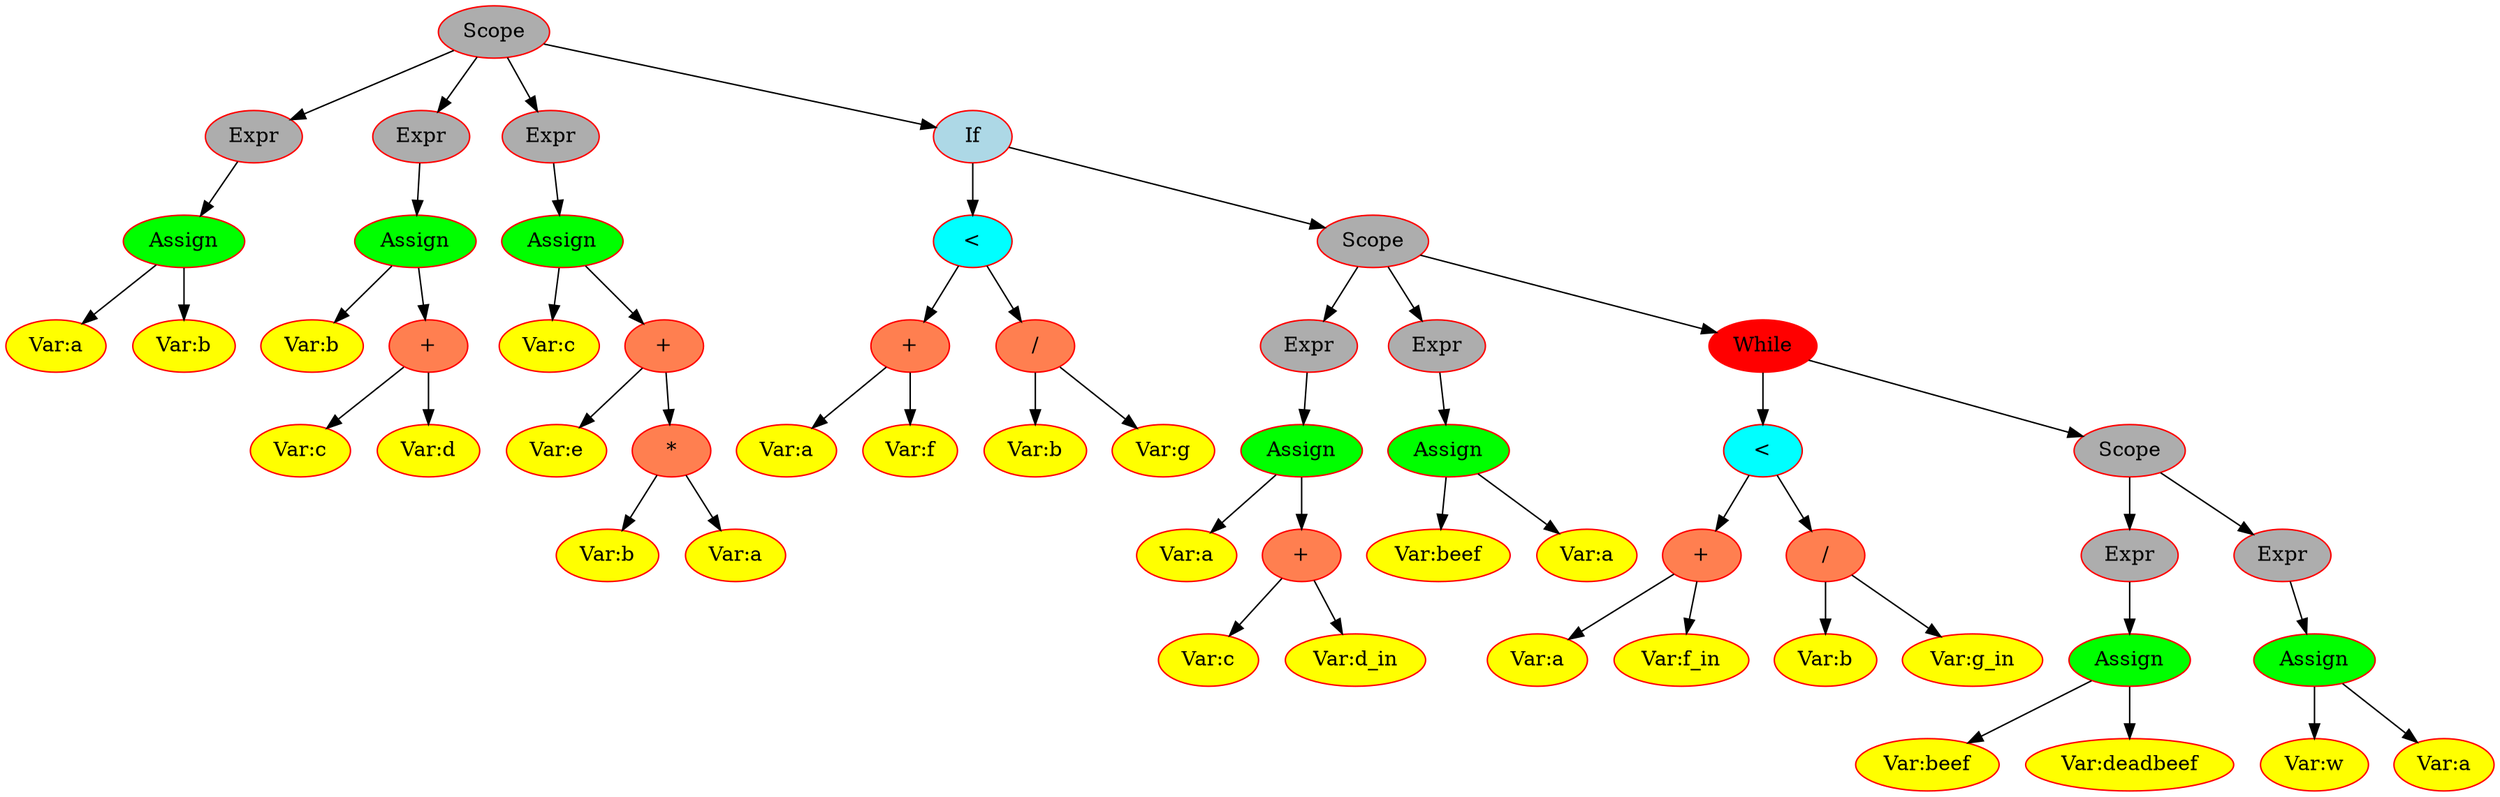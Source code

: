 digraph Dump{node[color=red,fontsize=14, style=filled]
"0x55c06808eef0" [label = "Scope" fillcolor=grey68]
"0x55c06808eef0" -> "0x55c068090230"
"0x55c068090230" [label = "Expr" fillcolor=grey68]
"0x55c068090230" -> "0x55c0680901b0"
"0x55c0680901b0" [label = "Assign" fillcolor=green]
"0x55c0680901b0" -> "0x55c0680921c0"
"0x55c0680921c0" [label = "Var:a" fillcolor=yellow]
"0x55c0680901b0" -> "0x55c068092c70"
"0x55c068092c70" [label = "Var:b" fillcolor=yellow]
"0x55c06808eef0" -> "0x55c06809a160"
"0x55c06809a160" [label = "Expr" fillcolor=grey68]
"0x55c06809a160" -> "0x55c06808ee70"
"0x55c06808ee70" [label = "Assign" fillcolor=green]
"0x55c06808ee70" -> "0x55c06808eea0"
"0x55c06808eea0" [label = "Var:b" fillcolor=yellow]
"0x55c06808ee70" -> "0x55c0680b51b0"
"0x55c0680b51b0" [label = "+" fillcolor=coral]
"0x55c0680b51b0" -> "0x55c0680962e0"
"0x55c0680962e0" [label = "Var:c" fillcolor=yellow]
"0x55c0680b51b0" -> "0x55c06808d450"
"0x55c06808d450" [label = "Var:d" fillcolor=yellow]
"0x55c06808eef0" -> "0x55c0680906e0"
"0x55c0680906e0" [label = "Expr" fillcolor=grey68]
"0x55c0680906e0" -> "0x55c068092140"
"0x55c068092140" [label = "Assign" fillcolor=green]
"0x55c068092140" -> "0x55c06808e100"
"0x55c06808e100" [label = "Var:c" fillcolor=yellow]
"0x55c068092140" -> "0x55c068091190"
"0x55c068091190" [label = "+" fillcolor=coral]
"0x55c068091190" -> "0x55c06808b570"
"0x55c06808b570" [label = "Var:e" fillcolor=yellow]
"0x55c068091190" -> "0x55c0680b5270"
"0x55c0680b5270" [label = "*" fillcolor=coral]
"0x55c0680b5270" -> "0x55c0680b5020"
"0x55c0680b5020" [label = "Var:b" fillcolor=yellow]
"0x55c0680b5270" -> "0x55c068096900"
"0x55c068096900" [label = "Var:a" fillcolor=yellow]
"0x55c06808eef0" -> "0x55c0680a2300"
"0x55c0680a2300" [label = "If" fillcolor=lightblue]
"0x55c0680a2300" -> "0x55c0680b65d0"
"0x55c0680b65d0" [label = "<" fillcolor=cyan]
"0x55c0680b65d0" -> "0x55c068091150"
"0x55c068091150" [label = "+" fillcolor=coral]
"0x55c068091150" -> "0x55c0680976e0"
"0x55c0680976e0" [label = "Var:a" fillcolor=yellow]
"0x55c068091150" -> "0x55c0680b5570"
"0x55c0680b5570" [label = "Var:f" fillcolor=yellow]
"0x55c0680b65d0" -> "0x55c06808cbb0"
"0x55c06808cbb0" [label = "/" fillcolor=coral]
"0x55c06808cbb0" -> "0x55c068090750"
"0x55c068090750" [label = "Var:b" fillcolor=yellow]
"0x55c06808cbb0" -> "0x55c0680b6580"
"0x55c0680b6580" [label = "Var:g" fillcolor=yellow]
"0x55c0680a2300" -> "0x55c0680b57d0"
"0x55c0680b57d0" [label = "Scope" fillcolor=grey68]
"0x55c0680b57d0" -> "0x55c0680b57a0"
"0x55c0680b57a0" [label = "Expr" fillcolor=grey68]
"0x55c0680b57a0" -> "0x55c0680b5770"
"0x55c0680b5770" [label = "Assign" fillcolor=green]
"0x55c0680b5770" -> "0x55c0680b6640"
"0x55c0680b6640" [label = "Var:a" fillcolor=yellow]
"0x55c0680b5770" -> "0x55c0680b5730"
"0x55c0680b5730" [label = "+" fillcolor=coral]
"0x55c0680b5730" -> "0x55c0680b5630"
"0x55c0680b5630" [label = "Var:c" fillcolor=yellow]
"0x55c0680b5730" -> "0x55c0680b56e0"
"0x55c0680b56e0" [label = "Var:d_in" fillcolor=yellow]
"0x55c0680b57d0" -> "0x55c0680b6b20"
"0x55c0680b6b20" [label = "Expr" fillcolor=grey68]
"0x55c0680b6b20" -> "0x55c0680b6af0"
"0x55c0680b6af0" [label = "Assign" fillcolor=green]
"0x55c0680b6af0" -> "0x55c0680b6a20"
"0x55c0680b6a20" [label = "Var:beef" fillcolor=yellow]
"0x55c0680b6af0" -> "0x55c0680b6aa0"
"0x55c0680b6aa0" [label = "Var:a" fillcolor=yellow]
"0x55c0680b57d0" -> "0x55c0680a22a0"
"0x55c0680a22a0" [label = "While" fillcolor=red]
"0x55c0680a22a0" -> "0x55c0680b6e60"
"0x55c0680b6e60" [label = "<" fillcolor=cyan]
"0x55c0680b6e60" -> "0x55c0680b6cb0"
"0x55c0680b6cb0" [label = "+" fillcolor=coral]
"0x55c0680b6cb0" -> "0x55c0680b6b80"
"0x55c0680b6b80" [label = "Var:a" fillcolor=yellow]
"0x55c0680b6cb0" -> "0x55c0680b6c30"
"0x55c0680b6c30" [label = "Var:f_in" fillcolor=yellow]
"0x55c0680b6e60" -> "0x55c0680b6e20"
"0x55c0680b6e20" [label = "/" fillcolor=coral]
"0x55c0680b6e20" -> "0x55c0680b6d20"
"0x55c0680b6d20" [label = "Var:b" fillcolor=yellow]
"0x55c0680b6e20" -> "0x55c0680b6dd0"
"0x55c0680b6dd0" [label = "Var:g_in" fillcolor=yellow]
"0x55c0680a22a0" -> "0x55c0680a2100"
"0x55c0680a2100" [label = "Scope" fillcolor=grey68]
"0x55c0680a2100" -> "0x55c0680a20d0"
"0x55c0680a20d0" [label = "Expr" fillcolor=grey68]
"0x55c0680a20d0" -> "0x55c0680a20a0"
"0x55c0680a20a0" [label = "Assign" fillcolor=green]
"0x55c0680a20a0" -> "0x55c0680b6ed0"
"0x55c0680b6ed0" [label = "Var:beef" fillcolor=yellow]
"0x55c0680a20a0" -> "0x55c0680a2050"
"0x55c0680a2050" [label = "Var:deadbeef" fillcolor=yellow]
"0x55c0680a2100" -> "0x55c0680a2270"
"0x55c0680a2270" [label = "Expr" fillcolor=grey68]
"0x55c0680a2270" -> "0x55c0680a2240"
"0x55c0680a2240" [label = "Assign" fillcolor=green]
"0x55c0680a2240" -> "0x55c0680a2170"
"0x55c0680a2170" [label = "Var:w" fillcolor=yellow]
"0x55c0680a2240" -> "0x55c0680a21f0"
"0x55c0680a21f0" [label = "Var:a" fillcolor=yellow]
}
